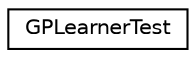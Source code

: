 digraph G
{
  edge [fontname="Helvetica",fontsize="10",labelfontname="Helvetica",labelfontsize="10"];
  node [fontname="Helvetica",fontsize="10",shape=record];
  rankdir="LR";
  Node1 [label="GPLearnerTest",height=0.2,width=0.4,color="black", fillcolor="white", style="filled",URL="$class_g_p_learner_test.html"];
}
